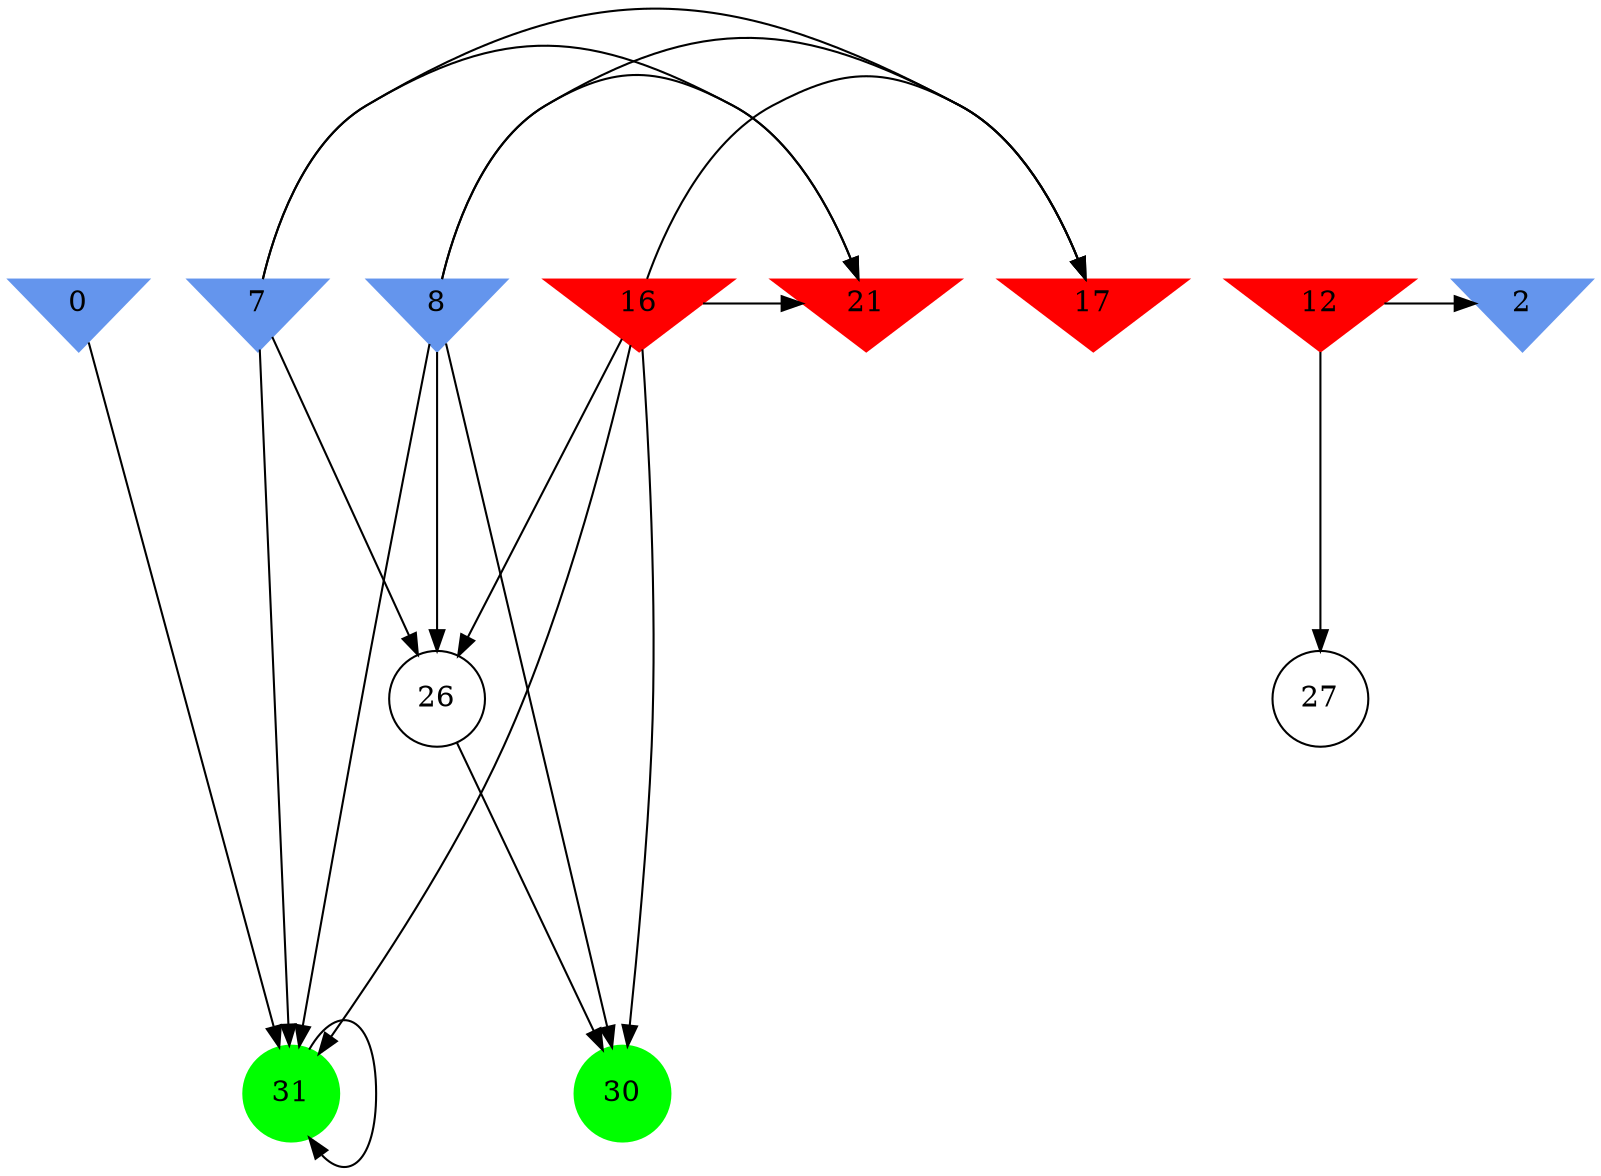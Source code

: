 digraph brain {
	ranksep=2.0;
	0 [shape=invtriangle,style=filled,color=cornflowerblue];
	2 [shape=invtriangle,style=filled,color=cornflowerblue];
	7 [shape=invtriangle,style=filled,color=cornflowerblue];
	8 [shape=invtriangle,style=filled,color=cornflowerblue];
	12 [shape=invtriangle,style=filled,color=red];
	16 [shape=invtriangle,style=filled,color=red];
	17 [shape=invtriangle,style=filled,color=red];
	21 [shape=invtriangle,style=filled,color=red];
	26 [shape=circle,color=black];
	27 [shape=circle,color=black];
	30 [shape=circle,style=filled,color=green];
	31 [shape=circle,style=filled,color=green];
	31	->	31;
	0	->	31;
	12	->	27;
	12	->	2;
	26	->	30;
	8	->	30;
	16	->	30;
	7	->	31;
	7	->	17;
	7	->	26;
	7	->	21;
	16	->	31;
	16	->	17;
	16	->	26;
	16	->	21;
	8	->	31;
	8	->	17;
	8	->	26;
	8	->	21;
	{ rank=same; 0; 2; 7; 8; 12; 16; 17; 21; }
	{ rank=same; 26; 27; }
	{ rank=same; 30; 31; }
}
